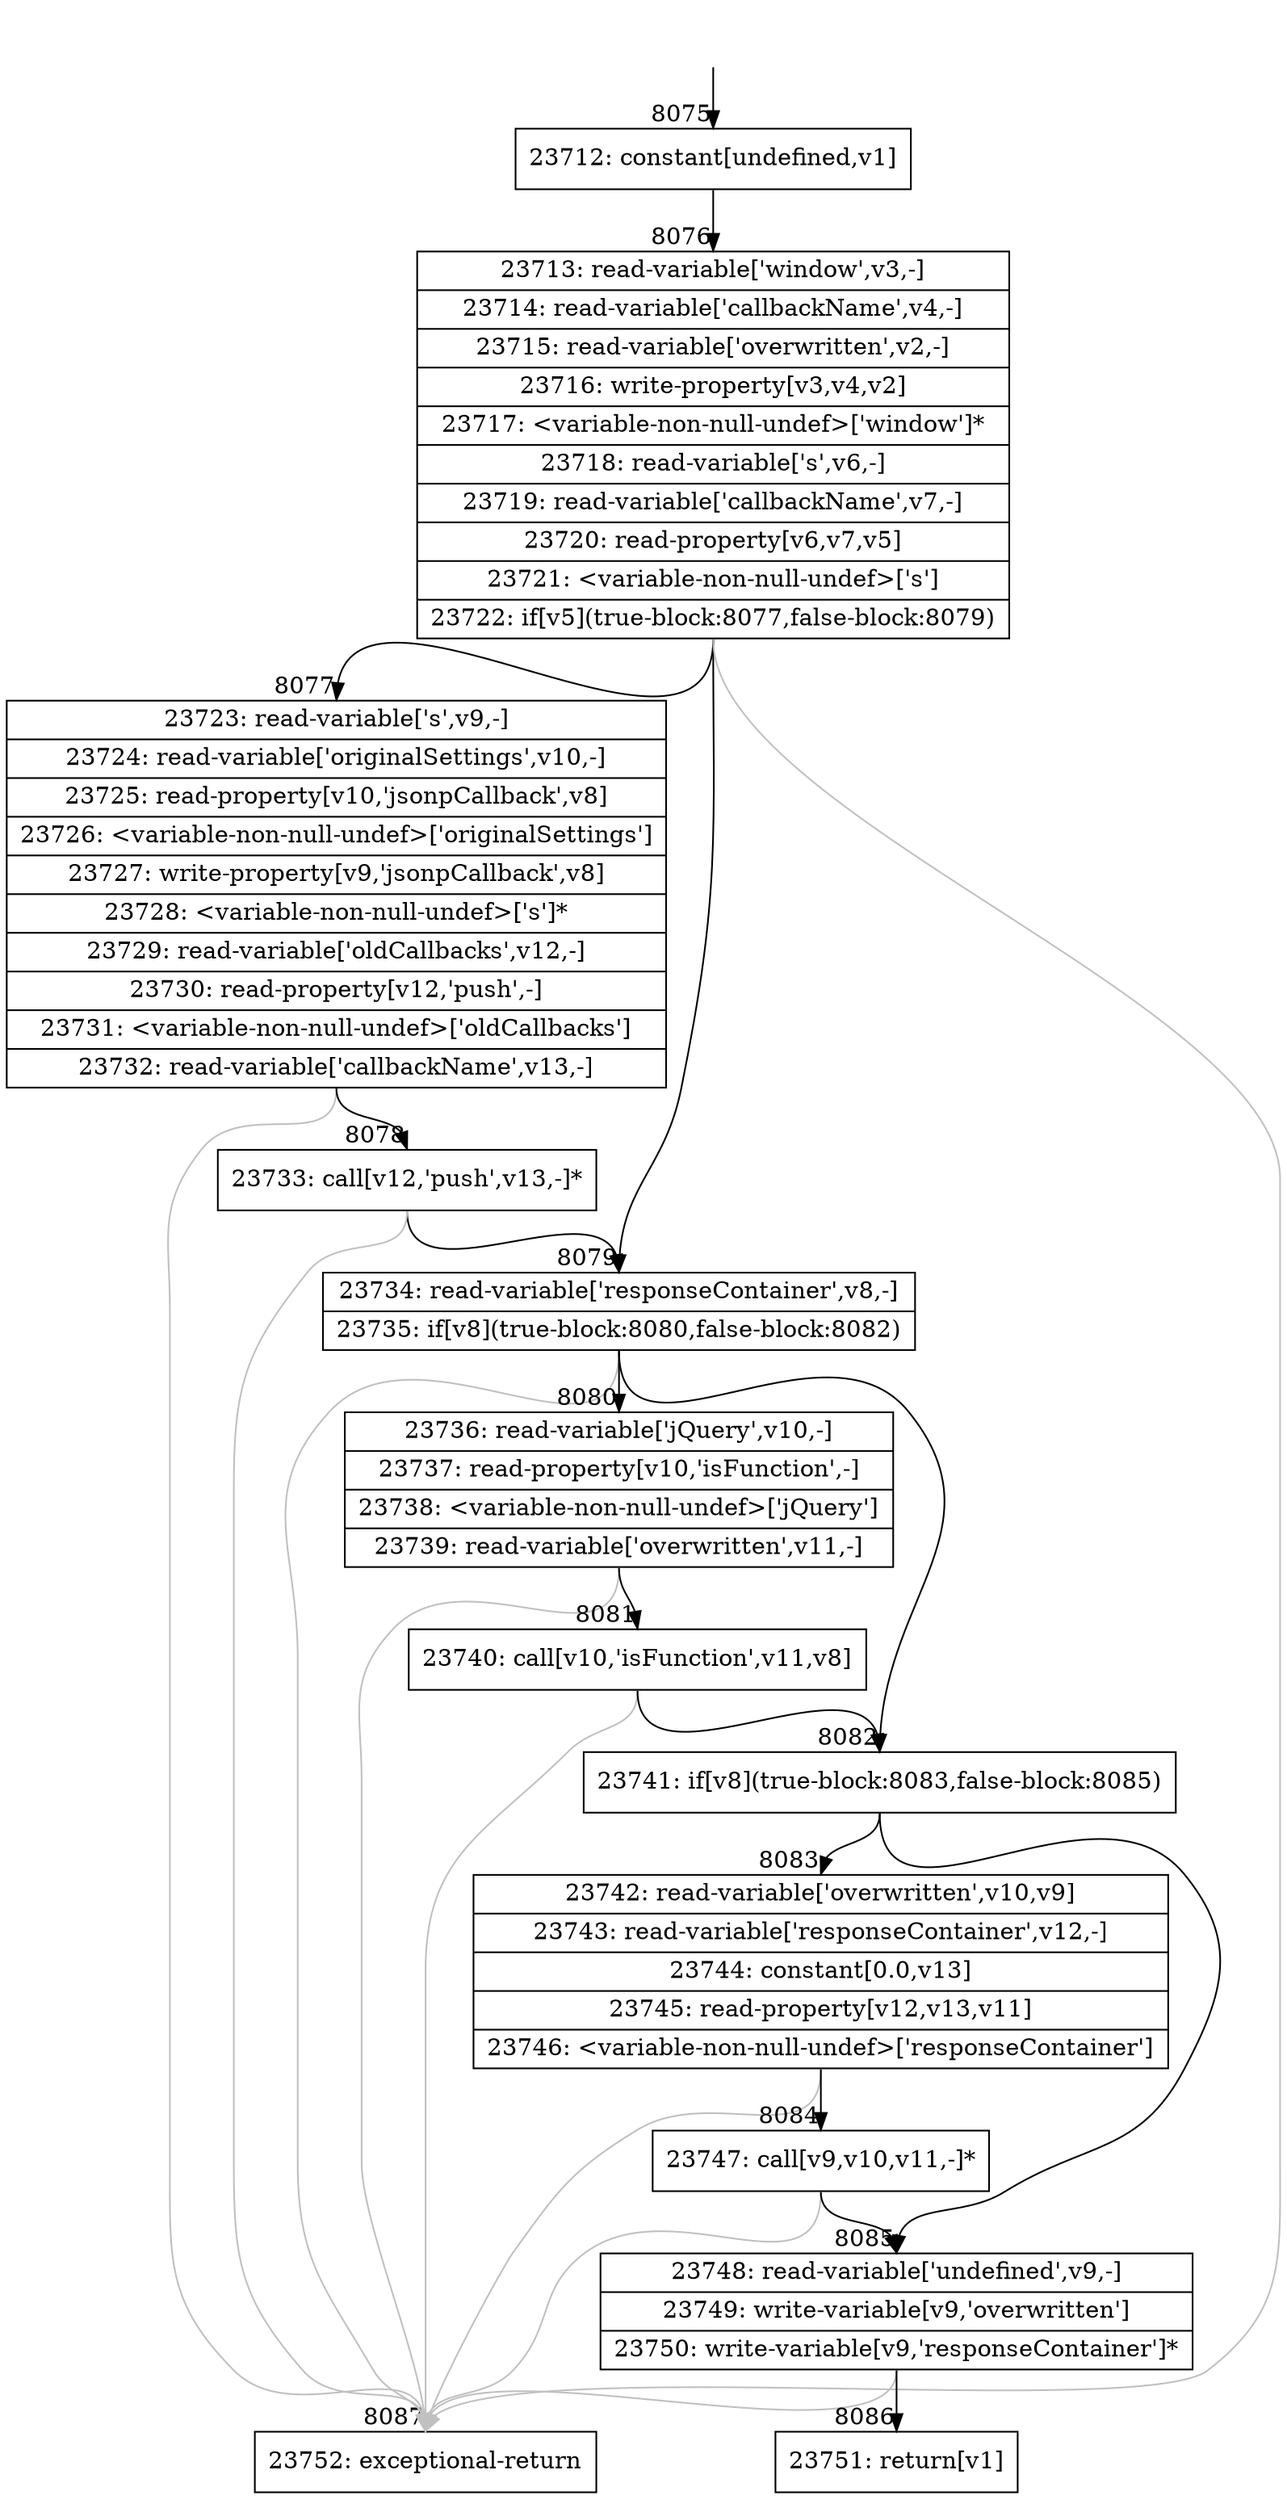 digraph {
rankdir="TD"
BB_entry504[shape=none,label=""];
BB_entry504 -> BB8075 [tailport=s, headport=n, headlabel="    8075"]
BB8075 [shape=record label="{23712: constant[undefined,v1]}" ] 
BB8075 -> BB8076 [tailport=s, headport=n, headlabel="      8076"]
BB8076 [shape=record label="{23713: read-variable['window',v3,-]|23714: read-variable['callbackName',v4,-]|23715: read-variable['overwritten',v2,-]|23716: write-property[v3,v4,v2]|23717: \<variable-non-null-undef\>['window']*|23718: read-variable['s',v6,-]|23719: read-variable['callbackName',v7,-]|23720: read-property[v6,v7,v5]|23721: \<variable-non-null-undef\>['s']|23722: if[v5](true-block:8077,false-block:8079)}" ] 
BB8076 -> BB8077 [tailport=s, headport=n, headlabel="      8077"]
BB8076 -> BB8079 [tailport=s, headport=n, headlabel="      8079"]
BB8076 -> BB8087 [tailport=s, headport=n, color=gray, headlabel="      8087"]
BB8077 [shape=record label="{23723: read-variable['s',v9,-]|23724: read-variable['originalSettings',v10,-]|23725: read-property[v10,'jsonpCallback',v8]|23726: \<variable-non-null-undef\>['originalSettings']|23727: write-property[v9,'jsonpCallback',v8]|23728: \<variable-non-null-undef\>['s']*|23729: read-variable['oldCallbacks',v12,-]|23730: read-property[v12,'push',-]|23731: \<variable-non-null-undef\>['oldCallbacks']|23732: read-variable['callbackName',v13,-]}" ] 
BB8077 -> BB8078 [tailport=s, headport=n, headlabel="      8078"]
BB8077 -> BB8087 [tailport=s, headport=n, color=gray]
BB8078 [shape=record label="{23733: call[v12,'push',v13,-]*}" ] 
BB8078 -> BB8079 [tailport=s, headport=n]
BB8078 -> BB8087 [tailport=s, headport=n, color=gray]
BB8079 [shape=record label="{23734: read-variable['responseContainer',v8,-]|23735: if[v8](true-block:8080,false-block:8082)}" ] 
BB8079 -> BB8082 [tailport=s, headport=n, headlabel="      8082"]
BB8079 -> BB8080 [tailport=s, headport=n, headlabel="      8080"]
BB8079 -> BB8087 [tailport=s, headport=n, color=gray]
BB8080 [shape=record label="{23736: read-variable['jQuery',v10,-]|23737: read-property[v10,'isFunction',-]|23738: \<variable-non-null-undef\>['jQuery']|23739: read-variable['overwritten',v11,-]}" ] 
BB8080 -> BB8081 [tailport=s, headport=n, headlabel="      8081"]
BB8080 -> BB8087 [tailport=s, headport=n, color=gray]
BB8081 [shape=record label="{23740: call[v10,'isFunction',v11,v8]}" ] 
BB8081 -> BB8082 [tailport=s, headport=n]
BB8081 -> BB8087 [tailport=s, headport=n, color=gray]
BB8082 [shape=record label="{23741: if[v8](true-block:8083,false-block:8085)}" ] 
BB8082 -> BB8083 [tailport=s, headport=n, headlabel="      8083"]
BB8082 -> BB8085 [tailport=s, headport=n, headlabel="      8085"]
BB8083 [shape=record label="{23742: read-variable['overwritten',v10,v9]|23743: read-variable['responseContainer',v12,-]|23744: constant[0.0,v13]|23745: read-property[v12,v13,v11]|23746: \<variable-non-null-undef\>['responseContainer']}" ] 
BB8083 -> BB8084 [tailport=s, headport=n, headlabel="      8084"]
BB8083 -> BB8087 [tailport=s, headport=n, color=gray]
BB8084 [shape=record label="{23747: call[v9,v10,v11,-]*}" ] 
BB8084 -> BB8085 [tailport=s, headport=n]
BB8084 -> BB8087 [tailport=s, headport=n, color=gray]
BB8085 [shape=record label="{23748: read-variable['undefined',v9,-]|23749: write-variable[v9,'overwritten']|23750: write-variable[v9,'responseContainer']*}" ] 
BB8085 -> BB8086 [tailport=s, headport=n, headlabel="      8086"]
BB8085 -> BB8087 [tailport=s, headport=n, color=gray]
BB8086 [shape=record label="{23751: return[v1]}" ] 
BB8087 [shape=record label="{23752: exceptional-return}" ] 
}
